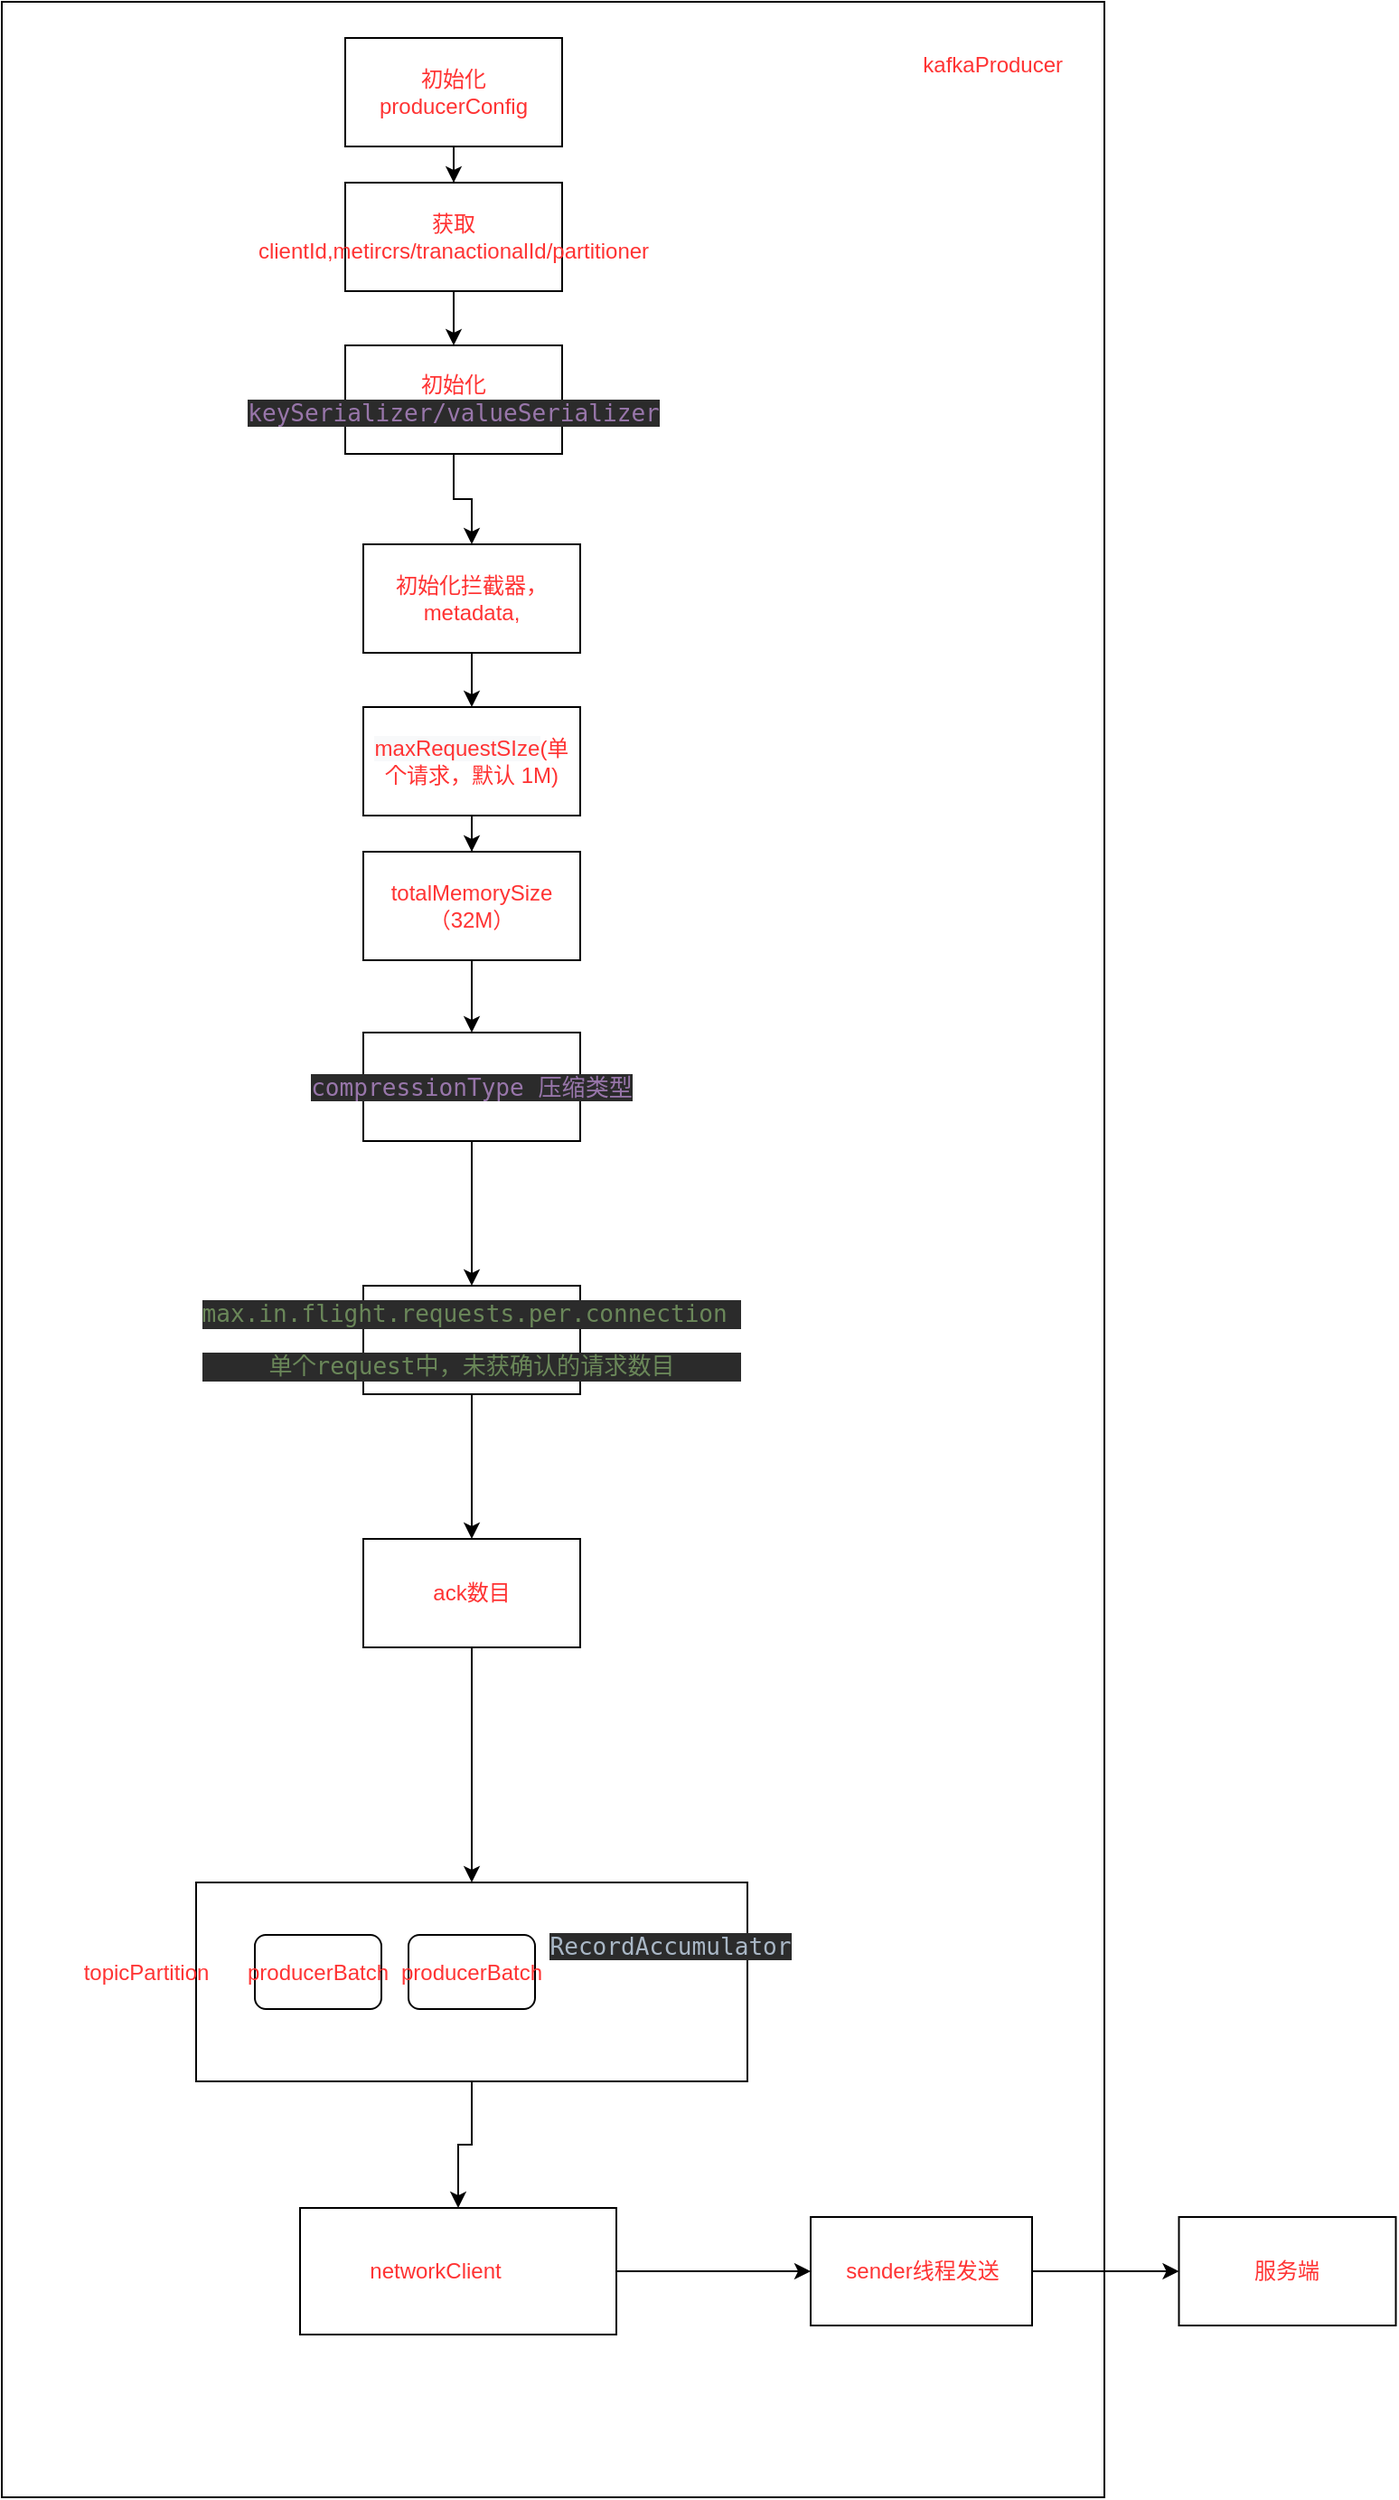 <mxfile version="15.8.6" type="github">
  <diagram id="2RsY1DbQtp5GMzKksHe6" name="Page-1">
    <mxGraphModel dx="946" dy="546" grid="1" gridSize="10" guides="1" tooltips="1" connect="1" arrows="1" fold="1" page="1" pageScale="1" pageWidth="827" pageHeight="1169" math="0" shadow="0">
      <root>
        <mxCell id="0" />
        <mxCell id="1" parent="0" />
        <mxCell id="Le0XuNN7UkYHsd7Vrqni-1" value="" style="rounded=0;whiteSpace=wrap;html=1;fontColor=#FF3333;" vertex="1" parent="1">
          <mxGeometry x="110" y="40" width="610" height="1380" as="geometry" />
        </mxCell>
        <mxCell id="Le0XuNN7UkYHsd7Vrqni-2" value="kafkaProducer&amp;nbsp;" style="text;html=1;strokeColor=none;fillColor=none;align=center;verticalAlign=middle;whiteSpace=wrap;rounded=0;fontColor=#FF3333;" vertex="1" parent="1">
          <mxGeometry x="630" y="60" width="60" height="30" as="geometry" />
        </mxCell>
        <mxCell id="Le0XuNN7UkYHsd7Vrqni-5" value="" style="edgeStyle=orthogonalEdgeStyle;rounded=0;orthogonalLoop=1;jettySize=auto;html=1;fontColor=#FF3333;" edge="1" parent="1" source="Le0XuNN7UkYHsd7Vrqni-3" target="Le0XuNN7UkYHsd7Vrqni-4">
          <mxGeometry relative="1" as="geometry" />
        </mxCell>
        <mxCell id="Le0XuNN7UkYHsd7Vrqni-3" value="初始化producerConfig" style="rounded=0;whiteSpace=wrap;html=1;fontColor=#FF3333;" vertex="1" parent="1">
          <mxGeometry x="300" y="60" width="120" height="60" as="geometry" />
        </mxCell>
        <mxCell id="Le0XuNN7UkYHsd7Vrqni-7" value="" style="edgeStyle=orthogonalEdgeStyle;rounded=0;orthogonalLoop=1;jettySize=auto;html=1;fontColor=#FF3333;" edge="1" parent="1" source="Le0XuNN7UkYHsd7Vrqni-4" target="Le0XuNN7UkYHsd7Vrqni-6">
          <mxGeometry relative="1" as="geometry" />
        </mxCell>
        <mxCell id="Le0XuNN7UkYHsd7Vrqni-4" value="获取clientId,metircrs/tranactionalId/partitioner" style="whiteSpace=wrap;html=1;rounded=0;fontColor=#FF3333;" vertex="1" parent="1">
          <mxGeometry x="300" y="140" width="120" height="60" as="geometry" />
        </mxCell>
        <mxCell id="Le0XuNN7UkYHsd7Vrqni-9" value="" style="edgeStyle=orthogonalEdgeStyle;rounded=0;orthogonalLoop=1;jettySize=auto;html=1;fontColor=#FF3333;" edge="1" parent="1" source="Le0XuNN7UkYHsd7Vrqni-6" target="Le0XuNN7UkYHsd7Vrqni-8">
          <mxGeometry relative="1" as="geometry" />
        </mxCell>
        <mxCell id="Le0XuNN7UkYHsd7Vrqni-6" value="初始化&lt;span style=&quot;color: rgb(152 , 118 , 170) ; background-color: rgb(43 , 43 , 43) ; font-family: &amp;#34;jetbrains mono&amp;#34; , monospace ; font-size: 9.8pt&quot;&gt;keySerializer/&lt;/span&gt;&lt;span style=&quot;color: rgb(152 , 118 , 170) ; background-color: rgb(43 , 43 , 43) ; font-family: &amp;#34;jetbrains mono&amp;#34; , monospace ; font-size: 9.8pt&quot;&gt;valueSerializer&lt;/span&gt;" style="whiteSpace=wrap;html=1;rounded=0;fontColor=#FF3333;" vertex="1" parent="1">
          <mxGeometry x="300" y="230" width="120" height="60" as="geometry" />
        </mxCell>
        <mxCell id="Le0XuNN7UkYHsd7Vrqni-11" value="" style="edgeStyle=orthogonalEdgeStyle;rounded=0;orthogonalLoop=1;jettySize=auto;html=1;fontColor=#FF3333;" edge="1" parent="1" source="Le0XuNN7UkYHsd7Vrqni-8" target="Le0XuNN7UkYHsd7Vrqni-10">
          <mxGeometry relative="1" as="geometry" />
        </mxCell>
        <mxCell id="Le0XuNN7UkYHsd7Vrqni-8" value="初始化拦截器，metadata," style="whiteSpace=wrap;html=1;rounded=0;fontColor=#FF3333;" vertex="1" parent="1">
          <mxGeometry x="310" y="340" width="120" height="60" as="geometry" />
        </mxCell>
        <mxCell id="Le0XuNN7UkYHsd7Vrqni-13" value="" style="edgeStyle=orthogonalEdgeStyle;rounded=0;orthogonalLoop=1;jettySize=auto;html=1;fontColor=#FF3333;" edge="1" parent="1" source="Le0XuNN7UkYHsd7Vrqni-10" target="Le0XuNN7UkYHsd7Vrqni-12">
          <mxGeometry relative="1" as="geometry" />
        </mxCell>
        <mxCell id="Le0XuNN7UkYHsd7Vrqni-10" value="&lt;span style=&quot;color: rgb(255 , 51 , 51) ; font-family: &amp;#34;helvetica&amp;#34; ; font-size: 12px ; font-style: normal ; font-weight: 400 ; letter-spacing: normal ; text-align: center ; text-indent: 0px ; text-transform: none ; word-spacing: 0px ; background-color: rgb(248 , 249 , 250) ; display: inline ; float: none&quot;&gt;maxRequestSIze&lt;/span&gt;(单个请求，默认 1M)" style="whiteSpace=wrap;html=1;rounded=0;fontColor=#FF3333;" vertex="1" parent="1">
          <mxGeometry x="310" y="430" width="120" height="60" as="geometry" />
        </mxCell>
        <mxCell id="Le0XuNN7UkYHsd7Vrqni-15" value="" style="edgeStyle=orthogonalEdgeStyle;rounded=0;orthogonalLoop=1;jettySize=auto;html=1;fontColor=#FF3333;" edge="1" parent="1" source="Le0XuNN7UkYHsd7Vrqni-12" target="Le0XuNN7UkYHsd7Vrqni-14">
          <mxGeometry relative="1" as="geometry" />
        </mxCell>
        <mxCell id="Le0XuNN7UkYHsd7Vrqni-12" value="totalMemorySize（32M）" style="whiteSpace=wrap;html=1;rounded=0;fontColor=#FF3333;" vertex="1" parent="1">
          <mxGeometry x="310" y="510" width="120" height="60" as="geometry" />
        </mxCell>
        <mxCell id="Le0XuNN7UkYHsd7Vrqni-17" value="" style="edgeStyle=orthogonalEdgeStyle;rounded=0;orthogonalLoop=1;jettySize=auto;html=1;fontColor=#FF3333;" edge="1" parent="1" source="Le0XuNN7UkYHsd7Vrqni-14" target="Le0XuNN7UkYHsd7Vrqni-16">
          <mxGeometry relative="1" as="geometry" />
        </mxCell>
        <mxCell id="Le0XuNN7UkYHsd7Vrqni-14" value="&lt;pre style=&quot;background-color: rgb(43 , 43 , 43) ; font-family: &amp;#34;jetbrains mono&amp;#34; , monospace ; font-size: 9.8pt&quot;&gt;&lt;font color=&quot;#9876aa&quot;&gt;compressionType 压缩类型&lt;/font&gt;&lt;/pre&gt;" style="whiteSpace=wrap;html=1;rounded=0;fontColor=#FF3333;" vertex="1" parent="1">
          <mxGeometry x="310" y="610" width="120" height="60" as="geometry" />
        </mxCell>
        <mxCell id="Le0XuNN7UkYHsd7Vrqni-20" value="" style="edgeStyle=orthogonalEdgeStyle;rounded=0;orthogonalLoop=1;jettySize=auto;html=1;fontColor=#FF3333;" edge="1" parent="1" source="Le0XuNN7UkYHsd7Vrqni-16" target="Le0XuNN7UkYHsd7Vrqni-19">
          <mxGeometry relative="1" as="geometry" />
        </mxCell>
        <mxCell id="Le0XuNN7UkYHsd7Vrqni-16" value="&lt;pre style=&quot;background-color: #2b2b2b ; color: #a9b7c6 ; font-family: &amp;#34;jetbrains mono&amp;#34; , monospace ; font-size: 9.8pt&quot;&gt;&lt;span style=&quot;color: #6a8759&quot;&gt;max.in.flight.requests.per.connection &lt;/span&gt;&lt;/pre&gt;&lt;pre style=&quot;background-color: #2b2b2b ; color: #a9b7c6 ; font-family: &amp;#34;jetbrains mono&amp;#34; , monospace ; font-size: 9.8pt&quot;&gt;&lt;span style=&quot;color: #6a8759&quot;&gt;单个request中，未获确认的请求数目&lt;/span&gt;&lt;/pre&gt;" style="whiteSpace=wrap;html=1;rounded=0;fontColor=#FF3333;" vertex="1" parent="1">
          <mxGeometry x="310" y="750" width="120" height="60" as="geometry" />
        </mxCell>
        <mxCell id="Le0XuNN7UkYHsd7Vrqni-22" value="" style="edgeStyle=orthogonalEdgeStyle;rounded=0;orthogonalLoop=1;jettySize=auto;html=1;fontColor=#FF3333;" edge="1" parent="1" source="Le0XuNN7UkYHsd7Vrqni-19" target="Le0XuNN7UkYHsd7Vrqni-21">
          <mxGeometry relative="1" as="geometry" />
        </mxCell>
        <mxCell id="Le0XuNN7UkYHsd7Vrqni-19" value="ack数目" style="whiteSpace=wrap;html=1;rounded=0;fontColor=#FF3333;" vertex="1" parent="1">
          <mxGeometry x="310" y="890" width="120" height="60" as="geometry" />
        </mxCell>
        <mxCell id="Le0XuNN7UkYHsd7Vrqni-31" value="" style="edgeStyle=orthogonalEdgeStyle;rounded=0;orthogonalLoop=1;jettySize=auto;html=1;fontColor=#FF3333;" edge="1" parent="1" source="Le0XuNN7UkYHsd7Vrqni-21" target="Le0XuNN7UkYHsd7Vrqni-30">
          <mxGeometry relative="1" as="geometry" />
        </mxCell>
        <mxCell id="Le0XuNN7UkYHsd7Vrqni-21" value="&lt;pre style=&quot;background-color: #2b2b2b ; color: #a9b7c6 ; font-family: &amp;#34;jetbrains mono&amp;#34; , monospace ; font-size: 9.8pt&quot;&gt;&lt;br&gt;&lt;/pre&gt;" style="whiteSpace=wrap;html=1;rounded=0;fontColor=#FF3333;" vertex="1" parent="1">
          <mxGeometry x="217.5" y="1080" width="305" height="110" as="geometry" />
        </mxCell>
        <mxCell id="Le0XuNN7UkYHsd7Vrqni-26" value="producerBatch" style="rounded=1;whiteSpace=wrap;html=1;fontColor=#FF3333;" vertex="1" parent="1">
          <mxGeometry x="250" y="1109" width="70" height="41" as="geometry" />
        </mxCell>
        <mxCell id="Le0XuNN7UkYHsd7Vrqni-27" value="topicPartition" style="text;html=1;strokeColor=none;fillColor=none;align=center;verticalAlign=middle;whiteSpace=wrap;rounded=0;fontColor=#FF3333;" vertex="1" parent="1">
          <mxGeometry x="160" y="1114.5" width="60" height="30" as="geometry" />
        </mxCell>
        <mxCell id="Le0XuNN7UkYHsd7Vrqni-28" value="producerBatch" style="rounded=1;whiteSpace=wrap;html=1;fontColor=#FF3333;" vertex="1" parent="1">
          <mxGeometry x="335" y="1109" width="70" height="41" as="geometry" />
        </mxCell>
        <mxCell id="Le0XuNN7UkYHsd7Vrqni-29" value="&lt;pre style=&quot;background-color: #2b2b2b ; color: #a9b7c6 ; font-family: &amp;#34;jetbrains mono&amp;#34; , monospace ; font-size: 9.8pt&quot;&gt;RecordAccumulator&lt;/pre&gt;" style="text;html=1;strokeColor=none;fillColor=none;align=center;verticalAlign=middle;whiteSpace=wrap;rounded=0;fontColor=#FF3333;" vertex="1" parent="1">
          <mxGeometry x="450" y="1100" width="60" height="30" as="geometry" />
        </mxCell>
        <mxCell id="Le0XuNN7UkYHsd7Vrqni-35" value="" style="edgeStyle=orthogonalEdgeStyle;rounded=0;orthogonalLoop=1;jettySize=auto;html=1;fontColor=#FF3333;" edge="1" parent="1" source="Le0XuNN7UkYHsd7Vrqni-30" target="Le0XuNN7UkYHsd7Vrqni-34">
          <mxGeometry relative="1" as="geometry" />
        </mxCell>
        <mxCell id="Le0XuNN7UkYHsd7Vrqni-30" value="&lt;pre style=&quot;background-color: #2b2b2b ; color: #a9b7c6 ; font-family: &amp;#34;jetbrains mono&amp;#34; , monospace ; font-size: 9.8pt&quot;&gt;&lt;br&gt;&lt;/pre&gt;" style="rounded=0;whiteSpace=wrap;html=1;fontColor=#FF3333;" vertex="1" parent="1">
          <mxGeometry x="275" y="1260" width="175" height="70" as="geometry" />
        </mxCell>
        <mxCell id="Le0XuNN7UkYHsd7Vrqni-33" value="networkClient" style="text;html=1;strokeColor=none;fillColor=none;align=center;verticalAlign=middle;whiteSpace=wrap;rounded=0;fontColor=#FF3333;" vertex="1" parent="1">
          <mxGeometry x="320" y="1280" width="60" height="30" as="geometry" />
        </mxCell>
        <mxCell id="Le0XuNN7UkYHsd7Vrqni-37" value="" style="edgeStyle=orthogonalEdgeStyle;rounded=0;orthogonalLoop=1;jettySize=auto;html=1;fontColor=#FF3333;" edge="1" parent="1" source="Le0XuNN7UkYHsd7Vrqni-34" target="Le0XuNN7UkYHsd7Vrqni-36">
          <mxGeometry relative="1" as="geometry" />
        </mxCell>
        <mxCell id="Le0XuNN7UkYHsd7Vrqni-34" value="sender线程发送" style="whiteSpace=wrap;html=1;rounded=0;fontColor=#FF3333;" vertex="1" parent="1">
          <mxGeometry x="557.5" y="1265" width="122.5" height="60" as="geometry" />
        </mxCell>
        <mxCell id="Le0XuNN7UkYHsd7Vrqni-36" value="服务端" style="whiteSpace=wrap;html=1;rounded=0;fontColor=#FF3333;" vertex="1" parent="1">
          <mxGeometry x="761.25" y="1265" width="120" height="60" as="geometry" />
        </mxCell>
      </root>
    </mxGraphModel>
  </diagram>
</mxfile>
